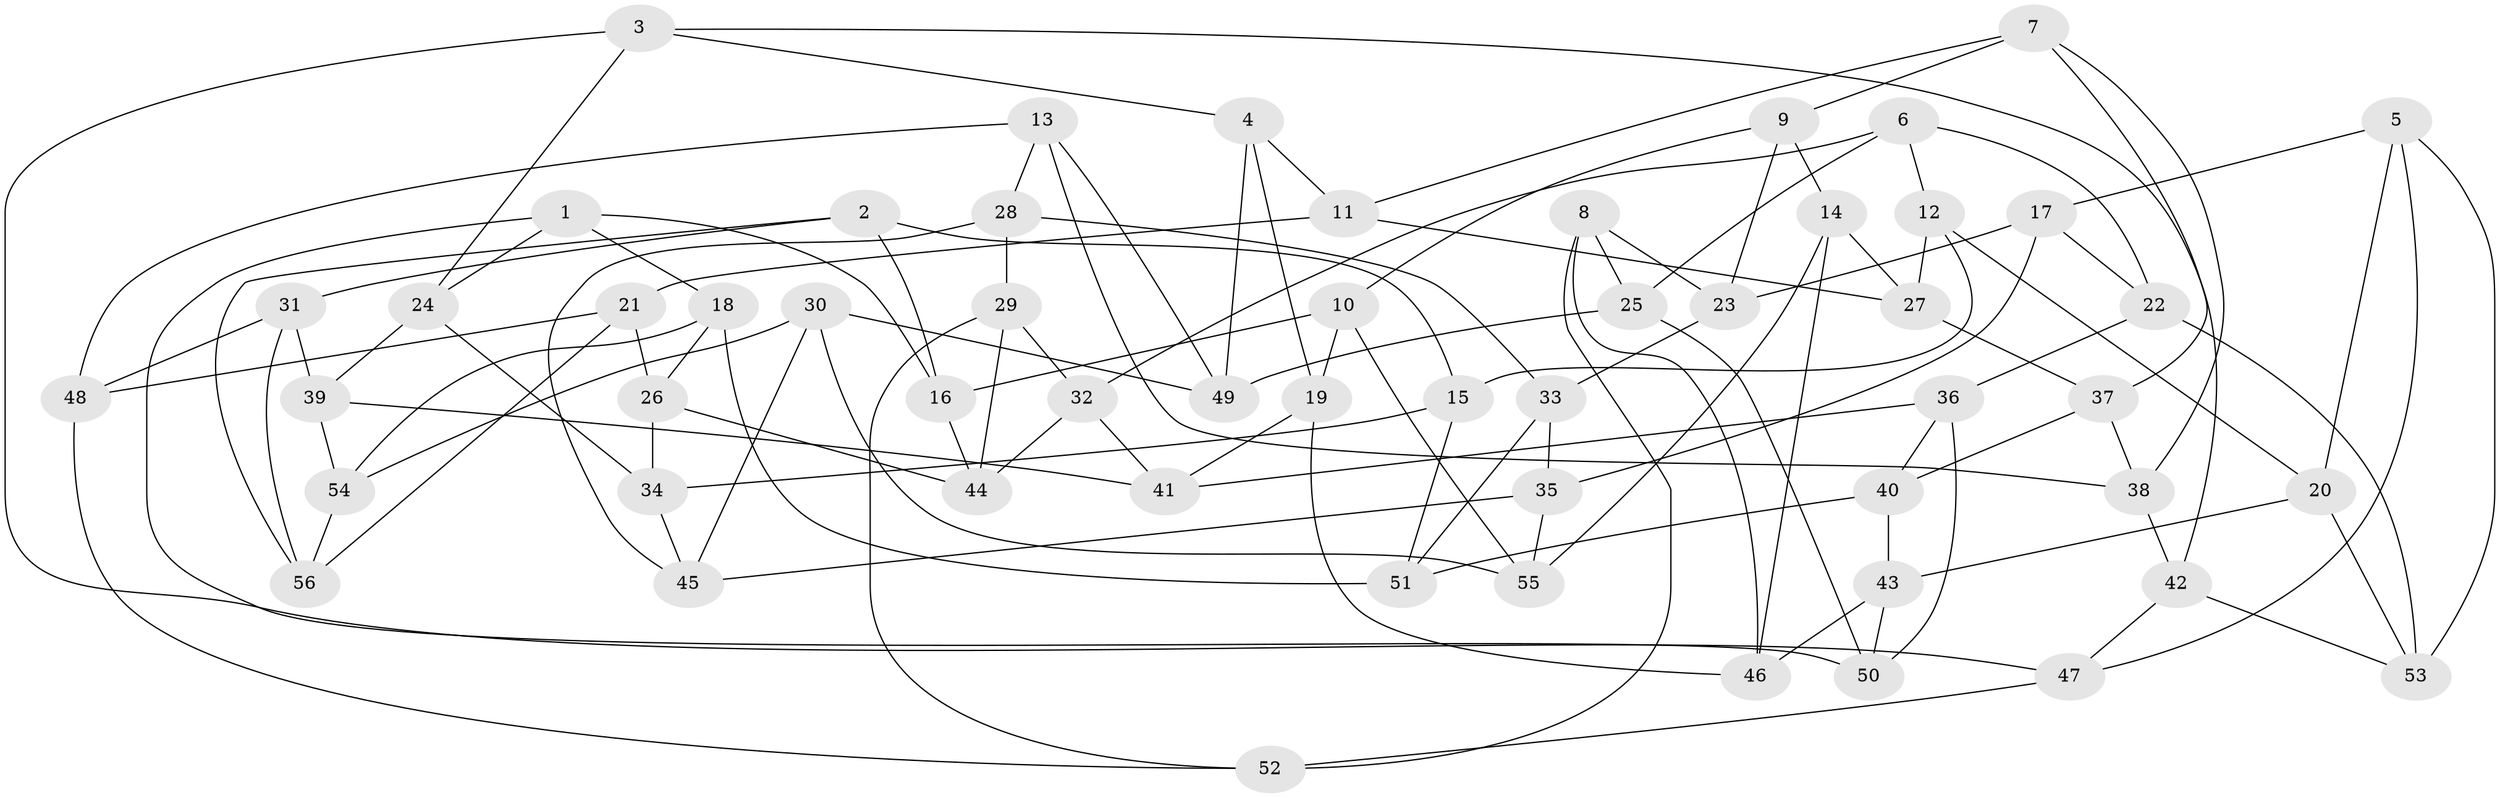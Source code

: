 // coarse degree distribution, {8: 0.08695652173913043, 7: 0.13043478260869565, 4: 0.2608695652173913, 9: 0.08695652173913043, 5: 0.13043478260869565, 6: 0.043478260869565216, 3: 0.2608695652173913}
// Generated by graph-tools (version 1.1) at 2025/53/03/04/25 22:53:50]
// undirected, 56 vertices, 112 edges
graph export_dot {
  node [color=gray90,style=filled];
  1;
  2;
  3;
  4;
  5;
  6;
  7;
  8;
  9;
  10;
  11;
  12;
  13;
  14;
  15;
  16;
  17;
  18;
  19;
  20;
  21;
  22;
  23;
  24;
  25;
  26;
  27;
  28;
  29;
  30;
  31;
  32;
  33;
  34;
  35;
  36;
  37;
  38;
  39;
  40;
  41;
  42;
  43;
  44;
  45;
  46;
  47;
  48;
  49;
  50;
  51;
  52;
  53;
  54;
  55;
  56;
  1 -- 16;
  1 -- 24;
  1 -- 18;
  1 -- 50;
  2 -- 31;
  2 -- 16;
  2 -- 56;
  2 -- 15;
  3 -- 47;
  3 -- 42;
  3 -- 24;
  3 -- 4;
  4 -- 49;
  4 -- 11;
  4 -- 19;
  5 -- 53;
  5 -- 17;
  5 -- 47;
  5 -- 20;
  6 -- 12;
  6 -- 32;
  6 -- 22;
  6 -- 25;
  7 -- 38;
  7 -- 9;
  7 -- 11;
  7 -- 37;
  8 -- 23;
  8 -- 52;
  8 -- 25;
  8 -- 46;
  9 -- 14;
  9 -- 10;
  9 -- 23;
  10 -- 16;
  10 -- 55;
  10 -- 19;
  11 -- 27;
  11 -- 21;
  12 -- 20;
  12 -- 15;
  12 -- 27;
  13 -- 28;
  13 -- 38;
  13 -- 48;
  13 -- 49;
  14 -- 46;
  14 -- 27;
  14 -- 55;
  15 -- 34;
  15 -- 51;
  16 -- 44;
  17 -- 23;
  17 -- 22;
  17 -- 35;
  18 -- 51;
  18 -- 26;
  18 -- 54;
  19 -- 46;
  19 -- 41;
  20 -- 43;
  20 -- 53;
  21 -- 56;
  21 -- 26;
  21 -- 48;
  22 -- 36;
  22 -- 53;
  23 -- 33;
  24 -- 34;
  24 -- 39;
  25 -- 50;
  25 -- 49;
  26 -- 34;
  26 -- 44;
  27 -- 37;
  28 -- 45;
  28 -- 33;
  28 -- 29;
  29 -- 44;
  29 -- 32;
  29 -- 52;
  30 -- 45;
  30 -- 55;
  30 -- 54;
  30 -- 49;
  31 -- 56;
  31 -- 48;
  31 -- 39;
  32 -- 41;
  32 -- 44;
  33 -- 35;
  33 -- 51;
  34 -- 45;
  35 -- 55;
  35 -- 45;
  36 -- 50;
  36 -- 41;
  36 -- 40;
  37 -- 40;
  37 -- 38;
  38 -- 42;
  39 -- 54;
  39 -- 41;
  40 -- 51;
  40 -- 43;
  42 -- 47;
  42 -- 53;
  43 -- 50;
  43 -- 46;
  47 -- 52;
  48 -- 52;
  54 -- 56;
}
